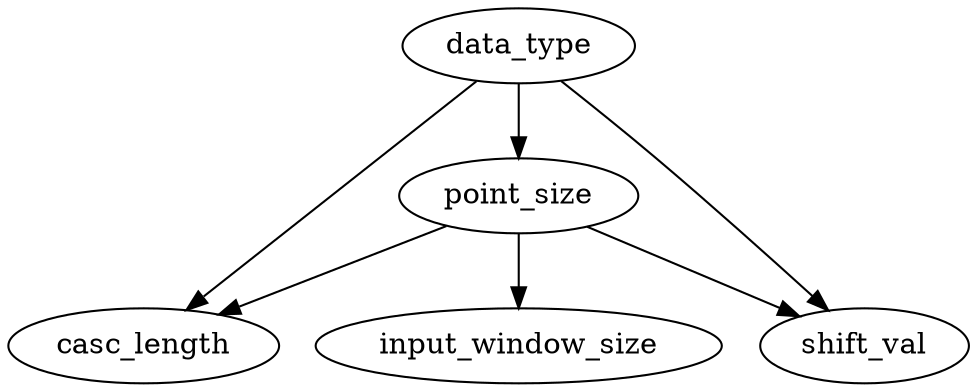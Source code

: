 digraph G {
data_type -> casc_length;
point_size -> casc_length;
data_type -> shift_val;
point_size -> shift_val;
point_size -> input_window_size;
data_type -> point_size;
}
